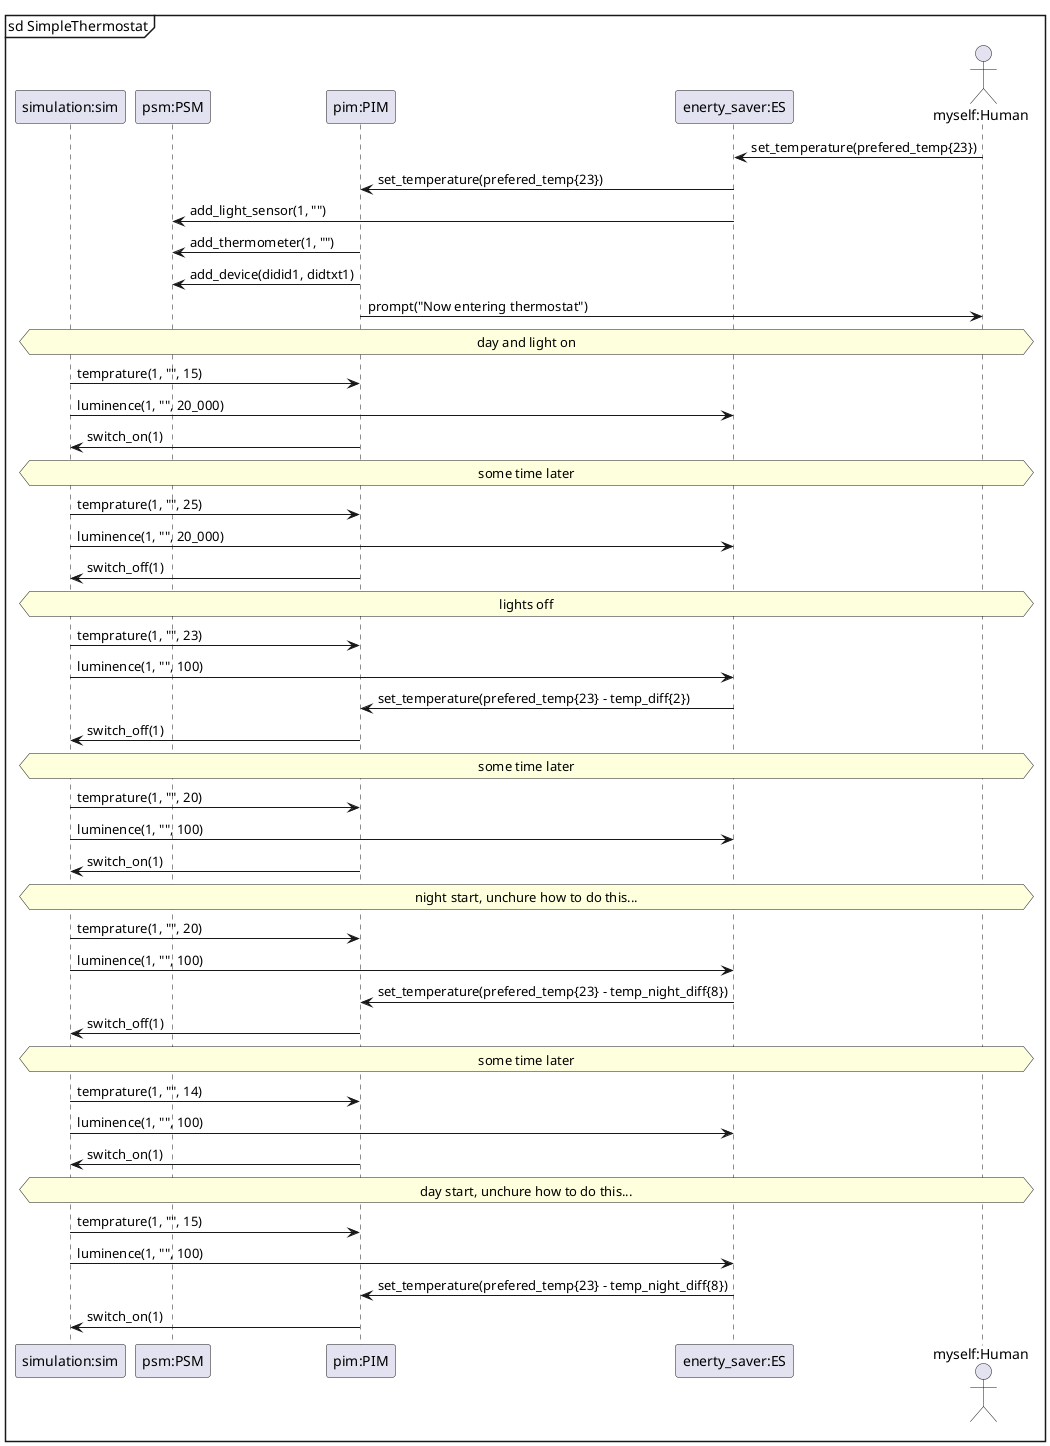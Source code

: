 @startuml sequense diagram
mainframe sd SimpleThermostat

participant "simulation:sim" as sim
participant "psm:PSM" as psm
participant "pim:PIM" as pim
participant "enerty_saver:ES" as es
actor "myself:Human" as human

'Set preferred temp
es <- human: set_temperature(prefered_temp{23})
pim <- es: set_temperature(prefered_temp{23})

psm <- es: add_light_sensor(1, "")

psm <- pim: add_thermometer(1, "")
psm <- pim: add_device(didid1, didtxt1)

pim -> human: prompt("Now entering thermostat")

hnote across: day and light on

'setup compleat
sim -> pim: temprature(1, "", 15)
sim -> es: luminence(1, "", 20_000)
sim <- pim: switch_on(1)

hnote across: some time later

sim -> pim: temprature(1, "", 25)
sim -> es: luminence(1, "", 20_000)
sim <- pim: switch_off(1)

hnote across: lights off

sim -> pim: temprature(1, "", 23)
sim -> es: luminence(1, "", 100)

pim <- es: set_temperature(prefered_temp{23} - temp_diff{2})

sim <- pim: switch_off(1)

hnote across: some time later

sim -> pim: temprature(1, "", 20)
sim -> es: luminence(1, "", 100)
sim <- pim: switch_on(1)

hnote across: night start, unchure how to do this...

sim -> pim: temprature(1, "", 20)
sim -> es: luminence(1, "", 100)

pim <- es: set_temperature(prefered_temp{23} - temp_night_diff{8})
sim <- pim: switch_off(1)

hnote across: some time later

sim -> pim: temprature(1, "", 14)
sim -> es: luminence(1, "", 100)

sim <- pim: switch_on(1)

hnote across: day start, unchure how to do this...

sim -> pim: temprature(1, "", 15)
sim -> es: luminence(1, "", 100)

pim <- es: set_temperature(prefered_temp{23} - temp_night_diff{8})
sim <- pim: switch_on(1)




@enduml

